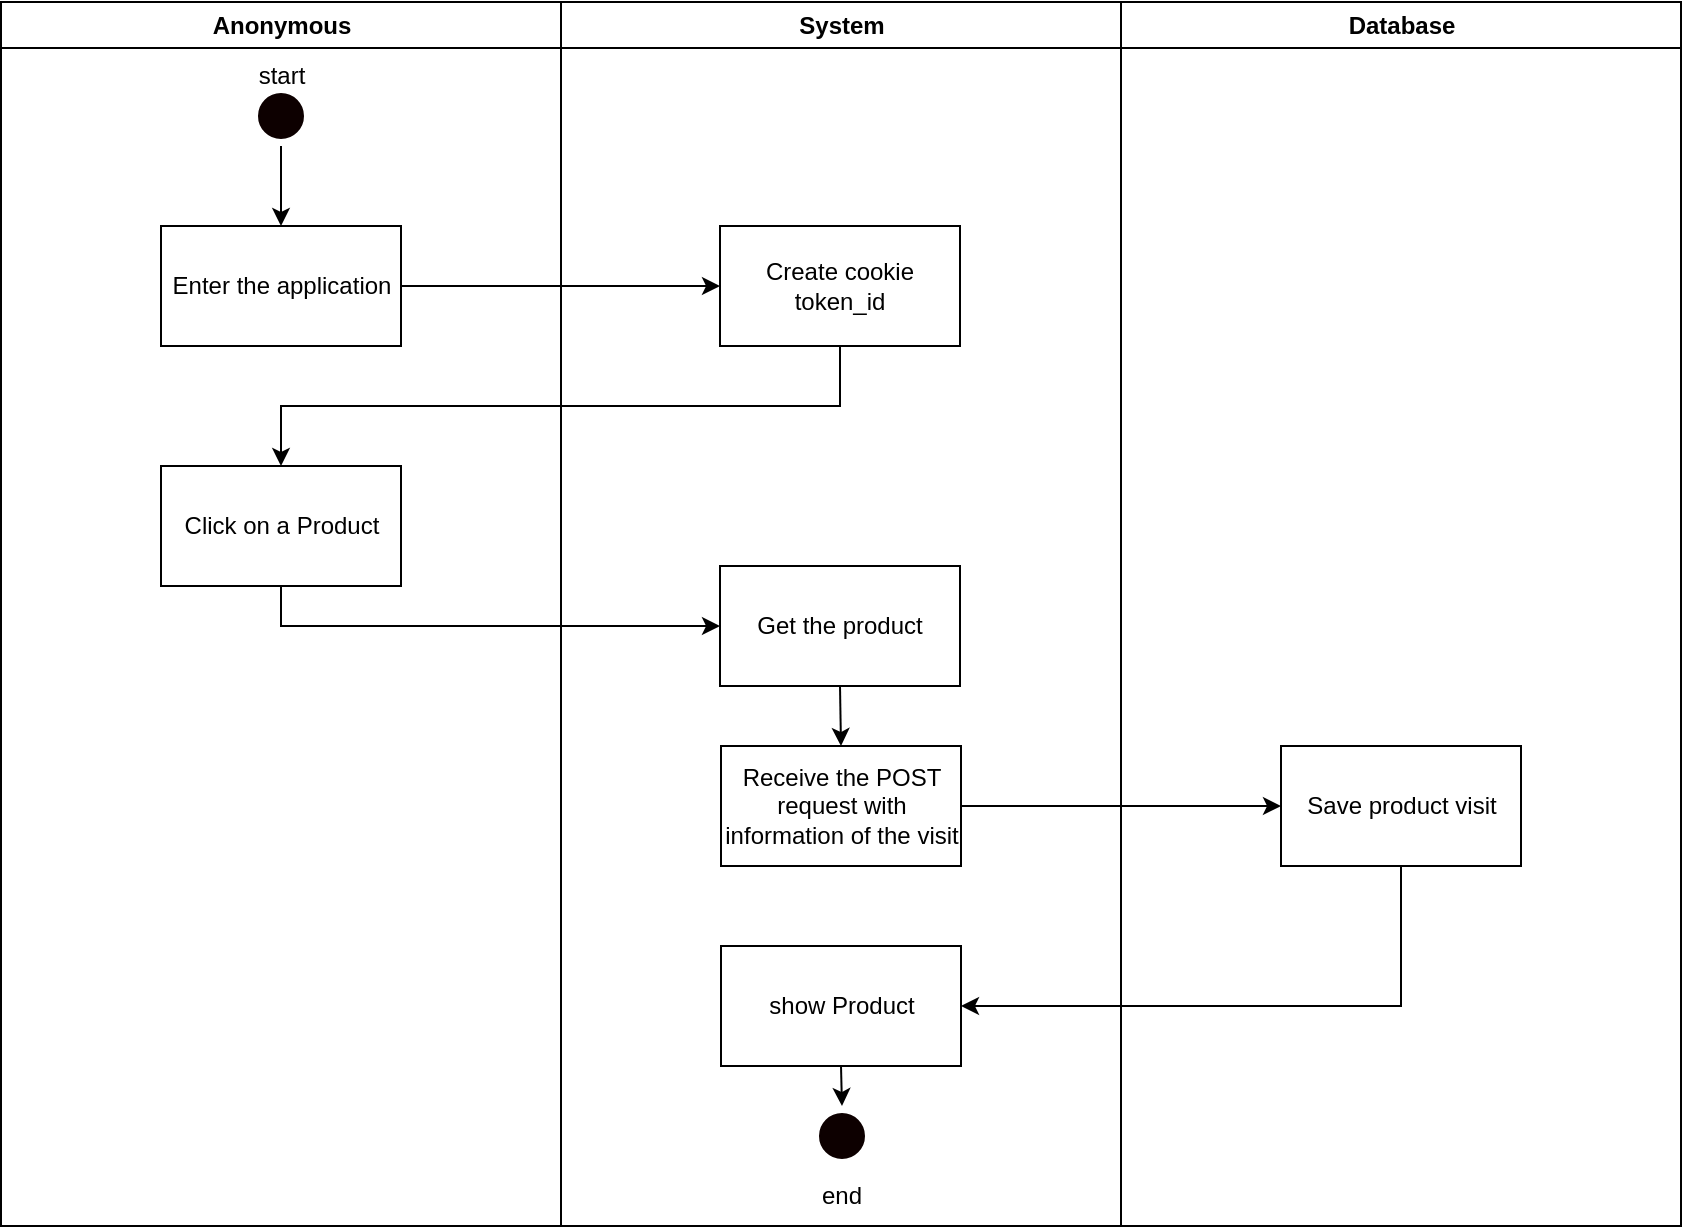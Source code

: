 <mxfile version="21.6.1" type="google">
  <diagram id="qrCyAIRhR4BJd1h1uZ6k" name="Page-1">
    <mxGraphModel grid="1" page="1" gridSize="10" guides="1" tooltips="1" connect="1" arrows="1" fold="1" pageScale="1" pageWidth="827" pageHeight="1169" math="0" shadow="0">
      <root>
        <mxCell id="0" />
        <mxCell id="1" parent="0" />
        <mxCell id="e-XCMGeHuhpYwEVEG5Qy-1" value="Anonymous" style="swimlane;whiteSpace=wrap" vertex="1" parent="1">
          <mxGeometry x="164.5" y="128" width="280" height="612" as="geometry" />
        </mxCell>
        <mxCell id="e-XCMGeHuhpYwEVEG5Qy-2" value="" style="edgeStyle=orthogonalEdgeStyle;rounded=0;orthogonalLoop=1;jettySize=auto;html=1;" edge="1" parent="e-XCMGeHuhpYwEVEG5Qy-1" source="e-XCMGeHuhpYwEVEG5Qy-3" target="e-XCMGeHuhpYwEVEG5Qy-5">
          <mxGeometry relative="1" as="geometry" />
        </mxCell>
        <mxCell id="e-XCMGeHuhpYwEVEG5Qy-3" value="" style="ellipse;shape=startState;fillColor=#0D0000;strokeColor=#0D0000;" vertex="1" parent="e-XCMGeHuhpYwEVEG5Qy-1">
          <mxGeometry x="125" y="42" width="30" height="30" as="geometry" />
        </mxCell>
        <mxCell id="e-XCMGeHuhpYwEVEG5Qy-4" value="start" style="text;html=1;strokeColor=none;fillColor=none;align=center;verticalAlign=middle;whiteSpace=wrap;rounded=0;" vertex="1" parent="e-XCMGeHuhpYwEVEG5Qy-1">
          <mxGeometry x="110" y="22" width="60" height="30" as="geometry" />
        </mxCell>
        <mxCell id="e-XCMGeHuhpYwEVEG5Qy-5" value="Enter the application" style="rounded=0;whiteSpace=wrap;html=1;" vertex="1" parent="e-XCMGeHuhpYwEVEG5Qy-1">
          <mxGeometry x="80" y="112" width="120" height="60" as="geometry" />
        </mxCell>
        <mxCell id="-esu-IxzJPYCDbrnQdqI-1" value="Click on a Product" style="rounded=0;whiteSpace=wrap;html=1;" vertex="1" parent="e-XCMGeHuhpYwEVEG5Qy-1">
          <mxGeometry x="80" y="232" width="120" height="60" as="geometry" />
        </mxCell>
        <mxCell id="e-XCMGeHuhpYwEVEG5Qy-7" value="System" style="swimlane;whiteSpace=wrap" vertex="1" parent="1">
          <mxGeometry x="444.5" y="128" width="280" height="612" as="geometry" />
        </mxCell>
        <mxCell id="e-XCMGeHuhpYwEVEG5Qy-8" value="Receive the POST request with information of the visit" style="rounded=0;whiteSpace=wrap;html=1;" vertex="1" parent="e-XCMGeHuhpYwEVEG5Qy-7">
          <mxGeometry x="80" y="372" width="120" height="60" as="geometry" />
        </mxCell>
        <mxCell id="e-XCMGeHuhpYwEVEG5Qy-9" value="end" style="text;html=1;strokeColor=none;fillColor=none;align=center;verticalAlign=middle;whiteSpace=wrap;rounded=0;" vertex="1" parent="e-XCMGeHuhpYwEVEG5Qy-7">
          <mxGeometry x="110.5" y="582" width="60" height="30" as="geometry" />
        </mxCell>
        <mxCell id="e-XCMGeHuhpYwEVEG5Qy-10" value="" style="ellipse;shape=startState;fillColor=#0D0000;strokeColor=#0D0000;" vertex="1" parent="e-XCMGeHuhpYwEVEG5Qy-7">
          <mxGeometry x="125.5" y="552" width="30" height="30" as="geometry" />
        </mxCell>
        <mxCell id="RP6SikxmytcIEbgZ7eHS-3" style="edgeStyle=orthogonalEdgeStyle;rounded=0;orthogonalLoop=1;jettySize=auto;html=1;exitX=0.5;exitY=1;exitDx=0;exitDy=0;entryX=0.5;entryY=0;entryDx=0;entryDy=0;" edge="1" parent="e-XCMGeHuhpYwEVEG5Qy-7" source="e-XCMGeHuhpYwEVEG5Qy-33" target="e-XCMGeHuhpYwEVEG5Qy-10">
          <mxGeometry relative="1" as="geometry" />
        </mxCell>
        <mxCell id="e-XCMGeHuhpYwEVEG5Qy-33" value="show Product" style="rounded=0;whiteSpace=wrap;html=1;" vertex="1" parent="e-XCMGeHuhpYwEVEG5Qy-7">
          <mxGeometry x="80" y="472" width="120" height="60" as="geometry" />
        </mxCell>
        <mxCell id="1mC9ipTfrMRhIFyFSDpv-12" style="edgeStyle=orthogonalEdgeStyle;rounded=0;orthogonalLoop=1;jettySize=auto;html=1;exitX=0.5;exitY=1;exitDx=0;exitDy=0;entryX=0.5;entryY=0;entryDx=0;entryDy=0;" edge="1" parent="e-XCMGeHuhpYwEVEG5Qy-7" source="_QTVuwaX1MYzUcWCLQgw-1" target="e-XCMGeHuhpYwEVEG5Qy-8">
          <mxGeometry relative="1" as="geometry" />
        </mxCell>
        <mxCell id="_QTVuwaX1MYzUcWCLQgw-1" value="Get the product" style="rounded=0;whiteSpace=wrap;html=1;" vertex="1" parent="e-XCMGeHuhpYwEVEG5Qy-7">
          <mxGeometry x="79.5" y="282" width="120" height="60" as="geometry" />
        </mxCell>
        <mxCell id="1mC9ipTfrMRhIFyFSDpv-8" value="Create cookie token_id" style="rounded=0;whiteSpace=wrap;html=1;" vertex="1" parent="e-XCMGeHuhpYwEVEG5Qy-7">
          <mxGeometry x="79.5" y="112" width="120" height="60" as="geometry" />
        </mxCell>
        <mxCell id="e-XCMGeHuhpYwEVEG5Qy-18" value="Database" style="swimlane;whiteSpace=wrap" vertex="1" parent="1">
          <mxGeometry x="724.5" y="128" width="280" height="612" as="geometry" />
        </mxCell>
        <mxCell id="e-XCMGeHuhpYwEVEG5Qy-6" value="Save product visit" style="rounded=0;whiteSpace=wrap;html=1;" vertex="1" parent="e-XCMGeHuhpYwEVEG5Qy-18">
          <mxGeometry x="80" y="372" width="120" height="60" as="geometry" />
        </mxCell>
        <mxCell id="RP6SikxmytcIEbgZ7eHS-1" style="edgeStyle=orthogonalEdgeStyle;rounded=0;orthogonalLoop=1;jettySize=auto;html=1;exitX=1;exitY=0.5;exitDx=0;exitDy=0;entryX=0;entryY=0.5;entryDx=0;entryDy=0;" edge="1" parent="1" source="e-XCMGeHuhpYwEVEG5Qy-8" target="e-XCMGeHuhpYwEVEG5Qy-6">
          <mxGeometry relative="1" as="geometry" />
        </mxCell>
        <mxCell id="RP6SikxmytcIEbgZ7eHS-2" style="edgeStyle=orthogonalEdgeStyle;rounded=0;orthogonalLoop=1;jettySize=auto;html=1;exitX=0.5;exitY=1;exitDx=0;exitDy=0;entryX=1;entryY=0.5;entryDx=0;entryDy=0;" edge="1" parent="1" source="e-XCMGeHuhpYwEVEG5Qy-6" target="e-XCMGeHuhpYwEVEG5Qy-33">
          <mxGeometry relative="1" as="geometry" />
        </mxCell>
        <mxCell id="1mC9ipTfrMRhIFyFSDpv-9" style="edgeStyle=orthogonalEdgeStyle;rounded=0;orthogonalLoop=1;jettySize=auto;html=1;exitX=1;exitY=0.5;exitDx=0;exitDy=0;entryX=0;entryY=0.5;entryDx=0;entryDy=0;" edge="1" parent="1" source="e-XCMGeHuhpYwEVEG5Qy-5" target="1mC9ipTfrMRhIFyFSDpv-8">
          <mxGeometry relative="1" as="geometry" />
        </mxCell>
        <mxCell id="1mC9ipTfrMRhIFyFSDpv-10" style="edgeStyle=orthogonalEdgeStyle;rounded=0;orthogonalLoop=1;jettySize=auto;html=1;exitX=0.5;exitY=1;exitDx=0;exitDy=0;entryX=0.5;entryY=0;entryDx=0;entryDy=0;" edge="1" parent="1" source="1mC9ipTfrMRhIFyFSDpv-8" target="-esu-IxzJPYCDbrnQdqI-1">
          <mxGeometry relative="1" as="geometry" />
        </mxCell>
        <mxCell id="1mC9ipTfrMRhIFyFSDpv-11" style="edgeStyle=orthogonalEdgeStyle;rounded=0;orthogonalLoop=1;jettySize=auto;html=1;exitX=0.5;exitY=1;exitDx=0;exitDy=0;entryX=0;entryY=0.5;entryDx=0;entryDy=0;" edge="1" parent="1" source="-esu-IxzJPYCDbrnQdqI-1" target="_QTVuwaX1MYzUcWCLQgw-1">
          <mxGeometry relative="1" as="geometry" />
        </mxCell>
      </root>
    </mxGraphModel>
  </diagram>
</mxfile>
